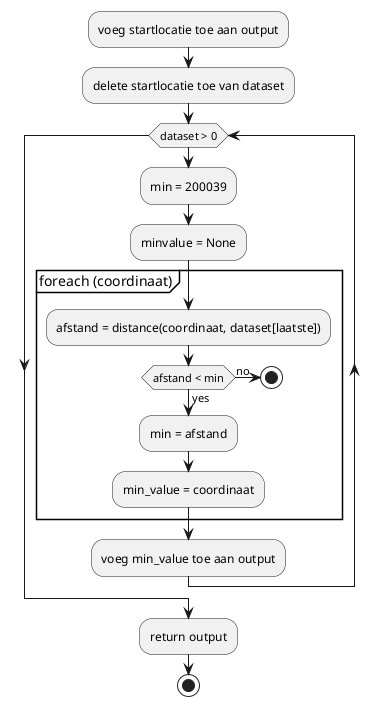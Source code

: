@startuml
:voeg startlocatie toe aan output;
:delete startlocatie toe van dataset;
while (dataset > 0)
    :min = 200039;
    :minvalue = None;
    group foreach (coordinaat)
        :afstand = distance(coordinaat, dataset[laatste]);
        if (afstand < min) then (yes)
            :min = afstand;
            :min_value = coordinaat;
        else (no)
            stop
        endif
    end group
    :voeg min_value toe aan output;
endwhile
:return output;
stop
@enduml
